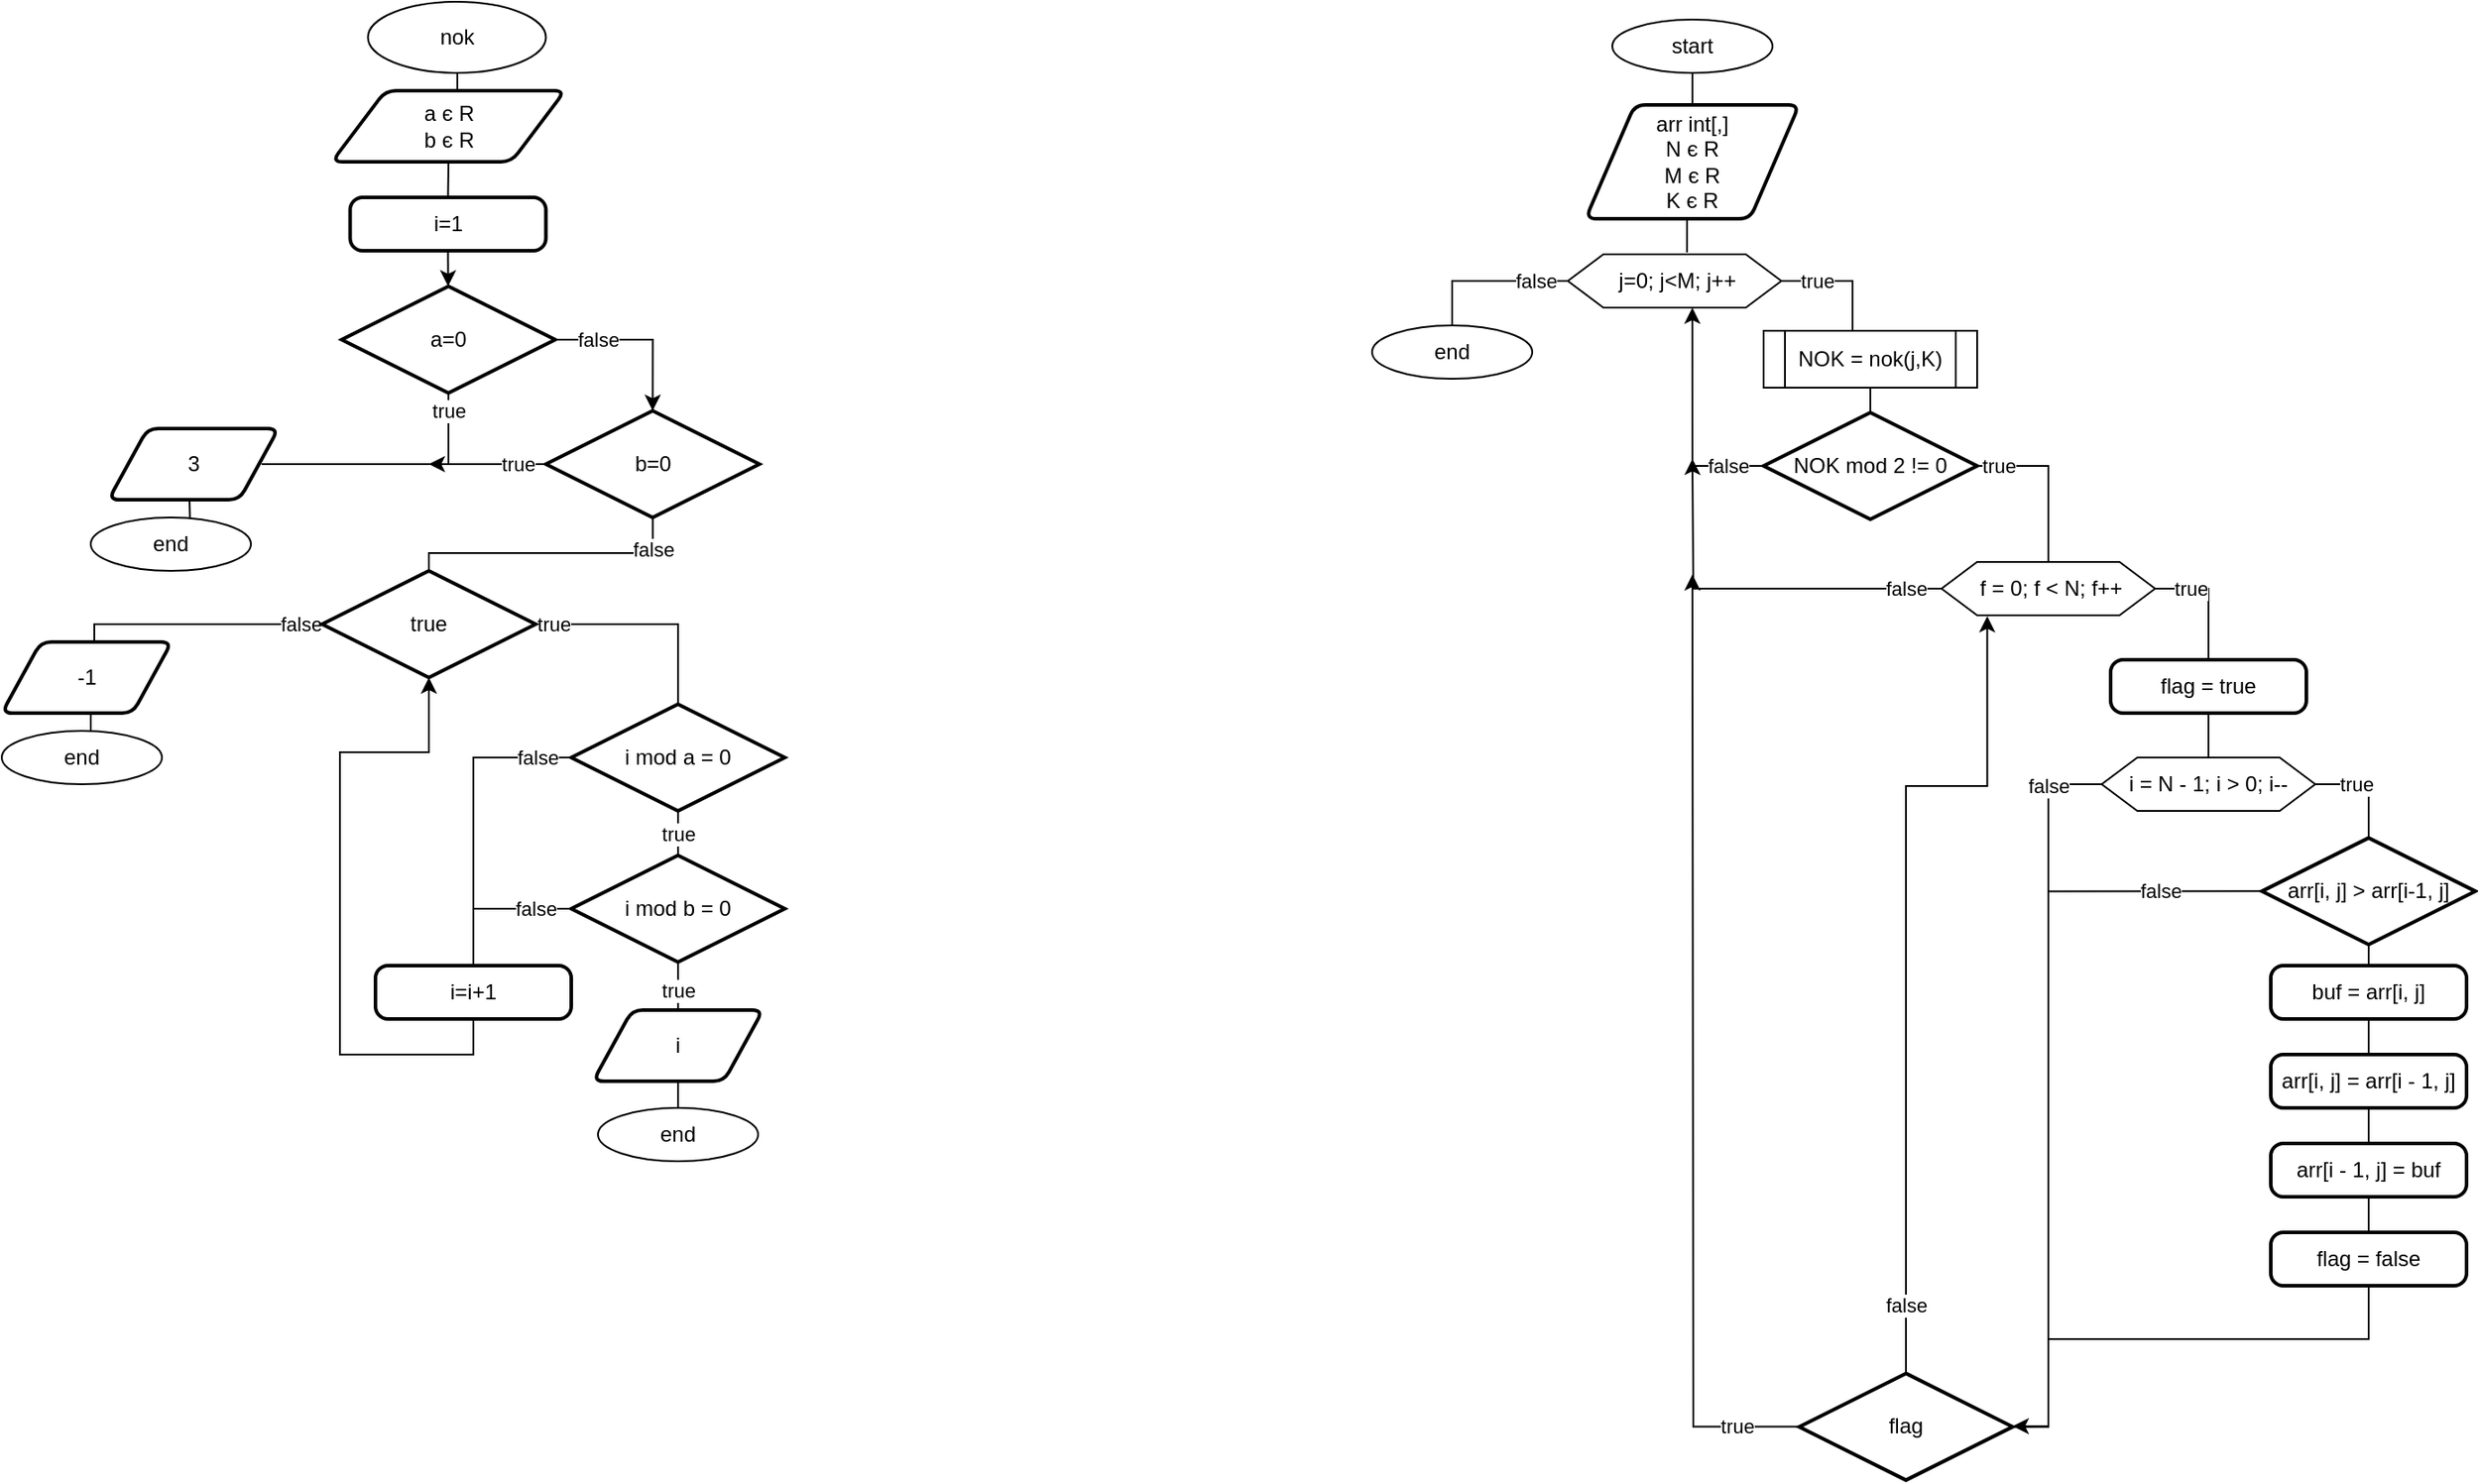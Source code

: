 <mxfile version="15.8.7" type="device"><diagram id="C5RBs43oDa-KdzZeNtuy" name="Page-1"><mxGraphModel dx="1586" dy="1186" grid="1" gridSize="10" guides="1" tooltips="1" connect="1" arrows="1" fold="1" page="1" pageScale="1" pageWidth="827" pageHeight="1169" math="0" shadow="0"><root><mxCell id="WIyWlLk6GJQsqaUBKTNV-0"/><mxCell id="WIyWlLk6GJQsqaUBKTNV-1" parent="WIyWlLk6GJQsqaUBKTNV-0"/><mxCell id="PpRhFt6cT0OIodzWsYb9-0" style="edgeStyle=orthogonalEdgeStyle;rounded=0;orthogonalLoop=1;jettySize=auto;html=1;entryX=0.5;entryY=0;entryDx=0;entryDy=0;endArrow=none;endFill=0;" edge="1" parent="WIyWlLk6GJQsqaUBKTNV-1" source="PpRhFt6cT0OIodzWsYb9-1"><mxGeometry relative="1" as="geometry"><mxPoint x="1185.5" y="120" as="targetPoint"/></mxGeometry></mxCell><mxCell id="PpRhFt6cT0OIodzWsYb9-1" value="start" style="ellipse;whiteSpace=wrap;html=1;" vertex="1" parent="WIyWlLk6GJQsqaUBKTNV-1"><mxGeometry x="1135" y="58" width="90" height="30" as="geometry"/></mxCell><mxCell id="PpRhFt6cT0OIodzWsYb9-2" style="edgeStyle=orthogonalEdgeStyle;rounded=0;orthogonalLoop=1;jettySize=auto;html=1;exitX=0.5;exitY=1;exitDx=0;exitDy=0;endArrow=none;endFill=0;" edge="1" parent="WIyWlLk6GJQsqaUBKTNV-1"><mxGeometry relative="1" as="geometry"><mxPoint x="1185.5" y="150" as="sourcePoint"/><mxPoint x="1185.5" y="150" as="targetPoint"/></mxGeometry></mxCell><mxCell id="PpRhFt6cT0OIodzWsYb9-200" style="edgeStyle=orthogonalEdgeStyle;rounded=0;orthogonalLoop=1;jettySize=auto;html=1;exitX=0.5;exitY=1;exitDx=0;exitDy=0;entryX=0.558;entryY=-0.033;entryDx=0;entryDy=0;entryPerimeter=0;endArrow=none;endFill=0;" edge="1" parent="WIyWlLk6GJQsqaUBKTNV-1" source="PpRhFt6cT0OIodzWsYb9-4" target="PpRhFt6cT0OIodzWsYb9-198"><mxGeometry relative="1" as="geometry"/></mxCell><mxCell id="PpRhFt6cT0OIodzWsYb9-4" value="arr int[,]&lt;br&gt;N є R&lt;br&gt;M є R&lt;br&gt;K є R" style="shape=parallelogram;html=1;strokeWidth=2;perimeter=parallelogramPerimeter;whiteSpace=wrap;rounded=1;arcSize=12;size=0.23;" vertex="1" parent="WIyWlLk6GJQsqaUBKTNV-1"><mxGeometry x="1120" y="106" width="120" height="64" as="geometry"/></mxCell><mxCell id="PpRhFt6cT0OIodzWsYb9-6" style="edgeStyle=orthogonalEdgeStyle;rounded=0;orthogonalLoop=1;jettySize=auto;html=1;exitX=0.5;exitY=1;exitDx=0;exitDy=0;entryX=0.5;entryY=0;entryDx=0;entryDy=0;endArrow=none;endFill=0;" edge="1" parent="WIyWlLk6GJQsqaUBKTNV-1" source="PpRhFt6cT0OIodzWsYb9-7" target="PpRhFt6cT0OIodzWsYb9-15"><mxGeometry relative="1" as="geometry"/></mxCell><mxCell id="PpRhFt6cT0OIodzWsYb9-7" value="a є R&lt;br&gt;b є R" style="shape=parallelogram;html=1;strokeWidth=2;perimeter=parallelogramPerimeter;whiteSpace=wrap;rounded=1;arcSize=12;size=0.23;" vertex="1" parent="WIyWlLk6GJQsqaUBKTNV-1"><mxGeometry x="415.5" y="98" width="131" height="40" as="geometry"/></mxCell><mxCell id="PpRhFt6cT0OIodzWsYb9-9" value="false" style="edgeStyle=orthogonalEdgeStyle;rounded=0;orthogonalLoop=1;jettySize=auto;html=1;exitX=0;exitY=0.5;exitDx=0;exitDy=0;entryX=0.5;entryY=0;entryDx=0;entryDy=0;endArrow=none;endFill=0;exitPerimeter=0;" edge="1" parent="WIyWlLk6GJQsqaUBKTNV-1" source="PpRhFt6cT0OIodzWsYb9-180"><mxGeometry x="-0.82" relative="1" as="geometry"><Array as="points"><mxPoint x="282" y="398"/><mxPoint x="282" y="408"/></Array><mxPoint as="offset"/><mxPoint x="405.25" y="398" as="sourcePoint"/><mxPoint x="285.5" y="408" as="targetPoint"/></mxGeometry></mxCell><mxCell id="PpRhFt6cT0OIodzWsYb9-166" style="edgeStyle=orthogonalEdgeStyle;rounded=0;orthogonalLoop=1;jettySize=auto;html=1;exitX=0.5;exitY=1;exitDx=0;exitDy=0;" edge="1" parent="WIyWlLk6GJQsqaUBKTNV-1" source="PpRhFt6cT0OIodzWsYb9-15" target="PpRhFt6cT0OIodzWsYb9-164"><mxGeometry relative="1" as="geometry"/></mxCell><mxCell id="PpRhFt6cT0OIodzWsYb9-15" value="i=1" style="rounded=1;whiteSpace=wrap;html=1;absoluteArcSize=1;arcSize=14;strokeWidth=2;" vertex="1" parent="WIyWlLk6GJQsqaUBKTNV-1"><mxGeometry x="425.75" y="158" width="110" height="30" as="geometry"/></mxCell><mxCell id="PpRhFt6cT0OIodzWsYb9-18" style="edgeStyle=orthogonalEdgeStyle;rounded=0;orthogonalLoop=1;jettySize=auto;html=1;exitX=0.5;exitY=1;exitDx=0;exitDy=0;entryX=0.596;entryY=0;entryDx=0;entryDy=0;entryPerimeter=0;endArrow=none;endFill=0;" edge="1" parent="WIyWlLk6GJQsqaUBKTNV-1"><mxGeometry relative="1" as="geometry"><Array as="points"><mxPoint x="280" y="448"/><mxPoint x="280" y="468"/></Array><mxPoint x="284" y="448" as="sourcePoint"/><mxPoint x="292.64" y="468" as="targetPoint"/></mxGeometry></mxCell><mxCell id="PpRhFt6cT0OIodzWsYb9-20" style="edgeStyle=orthogonalEdgeStyle;rounded=0;orthogonalLoop=1;jettySize=auto;html=1;exitX=0;exitY=1;exitDx=0;exitDy=0;entryX=0.5;entryY=0;entryDx=0;entryDy=0;endArrow=none;endFill=0;" edge="1" parent="WIyWlLk6GJQsqaUBKTNV-1" source="PpRhFt6cT0OIodzWsYb9-21" target="PpRhFt6cT0OIodzWsYb9-7"><mxGeometry relative="1" as="geometry"><Array as="points"><mxPoint x="486" y="74"/><mxPoint x="486" y="98"/></Array></mxGeometry></mxCell><mxCell id="PpRhFt6cT0OIodzWsYb9-21" value="nok" style="ellipse;whiteSpace=wrap;html=1;" vertex="1" parent="WIyWlLk6GJQsqaUBKTNV-1"><mxGeometry x="435.75" y="48" width="100" height="40" as="geometry"/></mxCell><mxCell id="PpRhFt6cT0OIodzWsYb9-22" value="end" style="ellipse;whiteSpace=wrap;html=1;" vertex="1" parent="WIyWlLk6GJQsqaUBKTNV-1"><mxGeometry x="230" y="458" width="90" height="30" as="geometry"/></mxCell><mxCell id="PpRhFt6cT0OIodzWsYb9-168" value="false" style="edgeStyle=orthogonalEdgeStyle;rounded=0;orthogonalLoop=1;jettySize=auto;html=1;entryX=0.5;entryY=0;entryDx=0;entryDy=0;entryPerimeter=0;" edge="1" parent="WIyWlLk6GJQsqaUBKTNV-1" source="PpRhFt6cT0OIodzWsYb9-164" target="PpRhFt6cT0OIodzWsYb9-167"><mxGeometry x="-0.492" relative="1" as="geometry"><Array as="points"><mxPoint x="596" y="238"/></Array><mxPoint as="offset"/></mxGeometry></mxCell><mxCell id="PpRhFt6cT0OIodzWsYb9-176" value="true" style="edgeStyle=orthogonalEdgeStyle;rounded=0;orthogonalLoop=1;jettySize=auto;html=1;exitX=0.5;exitY=1;exitDx=0;exitDy=0;exitPerimeter=0;endArrow=none;endFill=0;" edge="1" parent="WIyWlLk6GJQsqaUBKTNV-1" source="PpRhFt6cT0OIodzWsYb9-164"><mxGeometry x="-0.862" relative="1" as="geometry"><mxPoint x="375.935" y="308" as="targetPoint"/><Array as="points"><mxPoint x="481" y="308"/></Array><mxPoint as="offset"/></mxGeometry></mxCell><mxCell id="PpRhFt6cT0OIodzWsYb9-164" value="a=0" style="strokeWidth=2;html=1;shape=mxgraph.flowchart.decision;whiteSpace=wrap;fontColor=none;fillColor=default;gradientColor=none;" vertex="1" parent="WIyWlLk6GJQsqaUBKTNV-1"><mxGeometry x="421" y="208" width="120" height="60" as="geometry"/></mxCell><mxCell id="PpRhFt6cT0OIodzWsYb9-169" value="false" style="edgeStyle=orthogonalEdgeStyle;rounded=0;orthogonalLoop=1;jettySize=auto;html=1;" edge="1" parent="WIyWlLk6GJQsqaUBKTNV-1" source="PpRhFt6cT0OIodzWsYb9-167"><mxGeometry x="-0.785" relative="1" as="geometry"><mxPoint x="470" y="378" as="targetPoint"/><Array as="points"><mxPoint x="596" y="358"/><mxPoint x="470" y="358"/><mxPoint x="470" y="378"/></Array><mxPoint as="offset"/></mxGeometry></mxCell><mxCell id="PpRhFt6cT0OIodzWsYb9-177" value="true" style="edgeStyle=orthogonalEdgeStyle;rounded=0;orthogonalLoop=1;jettySize=auto;html=1;endArrow=classic;endFill=1;" edge="1" parent="WIyWlLk6GJQsqaUBKTNV-1" source="PpRhFt6cT0OIodzWsYb9-167"><mxGeometry x="-0.521" relative="1" as="geometry"><mxPoint x="470" y="308" as="targetPoint"/><Array as="points"><mxPoint x="480" y="308"/></Array><mxPoint as="offset"/></mxGeometry></mxCell><mxCell id="PpRhFt6cT0OIodzWsYb9-167" value="b=0" style="strokeWidth=2;html=1;shape=mxgraph.flowchart.decision;whiteSpace=wrap;fontColor=none;fillColor=default;gradientColor=none;" vertex="1" parent="WIyWlLk6GJQsqaUBKTNV-1"><mxGeometry x="535.75" y="278" width="120" height="60" as="geometry"/></mxCell><mxCell id="PpRhFt6cT0OIodzWsYb9-178" style="edgeStyle=orthogonalEdgeStyle;rounded=0;orthogonalLoop=1;jettySize=auto;html=1;exitX=0.5;exitY=1;exitDx=0;exitDy=0;endArrow=none;endFill=0;" edge="1" parent="WIyWlLk6GJQsqaUBKTNV-1" target="PpRhFt6cT0OIodzWsYb9-171"><mxGeometry relative="1" as="geometry"><mxPoint x="335.5" y="328" as="sourcePoint"/></mxGeometry></mxCell><mxCell id="PpRhFt6cT0OIodzWsYb9-171" value="end" style="ellipse;whiteSpace=wrap;html=1;" vertex="1" parent="WIyWlLk6GJQsqaUBKTNV-1"><mxGeometry x="280" y="338" width="90" height="30" as="geometry"/></mxCell><mxCell id="PpRhFt6cT0OIodzWsYb9-183" value="true" style="edgeStyle=orthogonalEdgeStyle;rounded=0;orthogonalLoop=1;jettySize=auto;html=1;exitX=0.5;exitY=1;exitDx=0;exitDy=0;exitPerimeter=0;entryX=0.5;entryY=0;entryDx=0;entryDy=0;entryPerimeter=0;endArrow=none;endFill=0;" edge="1" parent="WIyWlLk6GJQsqaUBKTNV-1" source="PpRhFt6cT0OIodzWsYb9-179" target="PpRhFt6cT0OIodzWsYb9-181"><mxGeometry relative="1" as="geometry"/></mxCell><mxCell id="PpRhFt6cT0OIodzWsYb9-192" value="false" style="edgeStyle=orthogonalEdgeStyle;rounded=0;orthogonalLoop=1;jettySize=auto;html=1;exitX=0.5;exitY=0;exitDx=0;exitDy=0;endArrow=none;endFill=0;startArrow=none;" edge="1" parent="WIyWlLk6GJQsqaUBKTNV-1" source="PpRhFt6cT0OIodzWsYb9-194"><mxGeometry x="-0.771" relative="1" as="geometry"><mxPoint x="515" y="600" as="targetPoint"/><Array as="points"><mxPoint x="495" y="600"/></Array><mxPoint as="offset"/></mxGeometry></mxCell><mxCell id="PpRhFt6cT0OIodzWsYb9-179" value="i mod a = 0" style="strokeWidth=2;html=1;shape=mxgraph.flowchart.decision;whiteSpace=wrap;fontColor=none;fillColor=default;gradientColor=none;" vertex="1" parent="WIyWlLk6GJQsqaUBKTNV-1"><mxGeometry x="550" y="443" width="120" height="60" as="geometry"/></mxCell><mxCell id="PpRhFt6cT0OIodzWsYb9-182" value="true" style="edgeStyle=orthogonalEdgeStyle;rounded=0;orthogonalLoop=1;jettySize=auto;html=1;entryX=0.5;entryY=0;entryDx=0;entryDy=0;entryPerimeter=0;endArrow=none;endFill=0;" edge="1" parent="WIyWlLk6GJQsqaUBKTNV-1" source="PpRhFt6cT0OIodzWsYb9-180" target="PpRhFt6cT0OIodzWsYb9-179"><mxGeometry x="-0.84" relative="1" as="geometry"><mxPoint x="590" y="398" as="sourcePoint"/><mxPoint as="offset"/></mxGeometry></mxCell><mxCell id="PpRhFt6cT0OIodzWsYb9-180" value="true" style="strokeWidth=2;html=1;shape=mxgraph.flowchart.decision;whiteSpace=wrap;fontColor=none;fillColor=default;gradientColor=none;" vertex="1" parent="WIyWlLk6GJQsqaUBKTNV-1"><mxGeometry x="410" y="368" width="120" height="60" as="geometry"/></mxCell><mxCell id="PpRhFt6cT0OIodzWsYb9-184" value="true" style="edgeStyle=orthogonalEdgeStyle;rounded=0;orthogonalLoop=1;jettySize=auto;html=1;endArrow=none;endFill=0;" edge="1" parent="WIyWlLk6GJQsqaUBKTNV-1" source="PpRhFt6cT0OIodzWsYb9-181"><mxGeometry relative="1" as="geometry"><mxPoint x="610" y="618" as="targetPoint"/></mxGeometry></mxCell><mxCell id="PpRhFt6cT0OIodzWsYb9-193" value="false" style="edgeStyle=orthogonalEdgeStyle;rounded=0;orthogonalLoop=1;jettySize=auto;html=1;exitX=0;exitY=0.5;exitDx=0;exitDy=0;exitPerimeter=0;endArrow=none;endFill=0;entryX=0.5;entryY=0;entryDx=0;entryDy=0;" edge="1" parent="WIyWlLk6GJQsqaUBKTNV-1" source="PpRhFt6cT0OIodzWsYb9-181" target="PpRhFt6cT0OIodzWsYb9-194"><mxGeometry x="-0.54" relative="1" as="geometry"><mxPoint x="450" y="558" as="targetPoint"/><mxPoint as="offset"/></mxGeometry></mxCell><mxCell id="PpRhFt6cT0OIodzWsYb9-181" value="i mod b = 0" style="strokeWidth=2;html=1;shape=mxgraph.flowchart.decision;whiteSpace=wrap;fontColor=none;fillColor=default;gradientColor=none;" vertex="1" parent="WIyWlLk6GJQsqaUBKTNV-1"><mxGeometry x="550" y="528" width="120" height="60" as="geometry"/></mxCell><mxCell id="PpRhFt6cT0OIodzWsYb9-189" style="edgeStyle=orthogonalEdgeStyle;rounded=0;orthogonalLoop=1;jettySize=auto;html=1;exitX=0.5;exitY=1;exitDx=0;exitDy=0;entryX=0.5;entryY=0;entryDx=0;entryDy=0;endArrow=none;endFill=0;" edge="1" parent="WIyWlLk6GJQsqaUBKTNV-1" source="PpRhFt6cT0OIodzWsYb9-186" target="PpRhFt6cT0OIodzWsYb9-187"><mxGeometry relative="1" as="geometry"/></mxCell><mxCell id="PpRhFt6cT0OIodzWsYb9-186" value="i" style="shape=parallelogram;html=1;strokeWidth=2;perimeter=parallelogramPerimeter;whiteSpace=wrap;rounded=1;arcSize=12;size=0.23;" vertex="1" parent="WIyWlLk6GJQsqaUBKTNV-1"><mxGeometry x="562.25" y="615" width="95.5" height="40" as="geometry"/></mxCell><mxCell id="PpRhFt6cT0OIodzWsYb9-187" value="end" style="ellipse;whiteSpace=wrap;html=1;" vertex="1" parent="WIyWlLk6GJQsqaUBKTNV-1"><mxGeometry x="565" y="670" width="90" height="30" as="geometry"/></mxCell><mxCell id="PpRhFt6cT0OIodzWsYb9-190" value="-1" style="shape=parallelogram;html=1;strokeWidth=2;perimeter=parallelogramPerimeter;whiteSpace=wrap;rounded=1;arcSize=12;size=0.23;" vertex="1" parent="WIyWlLk6GJQsqaUBKTNV-1"><mxGeometry x="230" y="408" width="95.5" height="40" as="geometry"/></mxCell><mxCell id="PpRhFt6cT0OIodzWsYb9-191" value="3" style="shape=parallelogram;html=1;strokeWidth=2;perimeter=parallelogramPerimeter;whiteSpace=wrap;rounded=1;arcSize=12;size=0.23;" vertex="1" parent="WIyWlLk6GJQsqaUBKTNV-1"><mxGeometry x="290" y="288" width="95.5" height="40" as="geometry"/></mxCell><mxCell id="PpRhFt6cT0OIodzWsYb9-196" style="edgeStyle=orthogonalEdgeStyle;rounded=0;orthogonalLoop=1;jettySize=auto;html=1;exitX=0.5;exitY=1;exitDx=0;exitDy=0;endArrow=classic;endFill=1;entryX=0.5;entryY=1;entryDx=0;entryDy=0;entryPerimeter=0;" edge="1" parent="WIyWlLk6GJQsqaUBKTNV-1" source="PpRhFt6cT0OIodzWsYb9-194" target="PpRhFt6cT0OIodzWsYb9-180"><mxGeometry relative="1" as="geometry"><mxPoint x="415" y="450" as="targetPoint"/><Array as="points"><mxPoint x="495" y="640"/><mxPoint x="420" y="640"/><mxPoint x="420" y="470"/><mxPoint x="470" y="470"/></Array></mxGeometry></mxCell><mxCell id="PpRhFt6cT0OIodzWsYb9-194" value="i=i+1" style="rounded=1;whiteSpace=wrap;html=1;absoluteArcSize=1;arcSize=14;strokeWidth=2;" vertex="1" parent="WIyWlLk6GJQsqaUBKTNV-1"><mxGeometry x="440" y="590" width="110" height="30" as="geometry"/></mxCell><mxCell id="PpRhFt6cT0OIodzWsYb9-195" value="false" style="edgeStyle=orthogonalEdgeStyle;rounded=0;orthogonalLoop=1;jettySize=auto;html=1;exitX=0;exitY=0.5;exitDx=0;exitDy=0;exitPerimeter=0;endArrow=none;endFill=0;" edge="1" parent="WIyWlLk6GJQsqaUBKTNV-1" source="PpRhFt6cT0OIodzWsYb9-179" target="PpRhFt6cT0OIodzWsYb9-194"><mxGeometry x="-0.771" relative="1" as="geometry"><mxPoint x="470" y="588" as="targetPoint"/><mxPoint x="490" y="473" as="sourcePoint"/><Array as="points"/><mxPoint as="offset"/></mxGeometry></mxCell><mxCell id="PpRhFt6cT0OIodzWsYb9-201" value="true" style="edgeStyle=orthogonalEdgeStyle;rounded=0;orthogonalLoop=1;jettySize=auto;html=1;exitX=1;exitY=0.5;exitDx=0;exitDy=0;endArrow=none;endFill=0;entryX=0.5;entryY=0;entryDx=0;entryDy=0;" edge="1" parent="WIyWlLk6GJQsqaUBKTNV-1" source="PpRhFt6cT0OIodzWsYb9-198" target="PpRhFt6cT0OIodzWsYb9-205"><mxGeometry x="-0.487" relative="1" as="geometry"><mxPoint x="1180" y="280" as="targetPoint"/><Array as="points"><mxPoint x="1270" y="205"/></Array><mxPoint as="offset"/></mxGeometry></mxCell><mxCell id="PpRhFt6cT0OIodzWsYb9-202" value="false" style="edgeStyle=orthogonalEdgeStyle;rounded=0;orthogonalLoop=1;jettySize=auto;html=1;exitX=0;exitY=0.5;exitDx=0;exitDy=0;endArrow=none;endFill=0;entryX=0.5;entryY=0;entryDx=0;entryDy=0;" edge="1" parent="WIyWlLk6GJQsqaUBKTNV-1" source="PpRhFt6cT0OIodzWsYb9-198" target="PpRhFt6cT0OIodzWsYb9-203"><mxGeometry x="-0.6" relative="1" as="geometry"><mxPoint x="1040" y="188" as="targetPoint"/><mxPoint x="1080" y="188" as="sourcePoint"/><mxPoint as="offset"/></mxGeometry></mxCell><mxCell id="PpRhFt6cT0OIodzWsYb9-198" value="&amp;nbsp;j=0; j&amp;lt;M; j++" style="shape=hexagon;perimeter=hexagonPerimeter2;whiteSpace=wrap;html=1;fixedSize=1;" vertex="1" parent="WIyWlLk6GJQsqaUBKTNV-1"><mxGeometry x="1110" y="190" width="120" height="30" as="geometry"/></mxCell><mxCell id="PpRhFt6cT0OIodzWsYb9-203" value="end" style="ellipse;whiteSpace=wrap;html=1;" vertex="1" parent="WIyWlLk6GJQsqaUBKTNV-1"><mxGeometry x="1000" y="230" width="90" height="30" as="geometry"/></mxCell><mxCell id="PpRhFt6cT0OIodzWsYb9-209" style="edgeStyle=orthogonalEdgeStyle;rounded=0;orthogonalLoop=1;jettySize=auto;html=1;exitX=0.5;exitY=1;exitDx=0;exitDy=0;entryX=0.5;entryY=0;entryDx=0;entryDy=0;entryPerimeter=0;endArrow=none;endFill=0;" edge="1" parent="WIyWlLk6GJQsqaUBKTNV-1" source="PpRhFt6cT0OIodzWsYb9-205" target="PpRhFt6cT0OIodzWsYb9-208"><mxGeometry relative="1" as="geometry"/></mxCell><mxCell id="PpRhFt6cT0OIodzWsYb9-205" value="NOK = nok(j,K)" style="shape=process;whiteSpace=wrap;html=1;backgroundOutline=1;" vertex="1" parent="WIyWlLk6GJQsqaUBKTNV-1"><mxGeometry x="1220" y="233" width="120" height="32" as="geometry"/></mxCell><mxCell id="PpRhFt6cT0OIodzWsYb9-210" value="false" style="edgeStyle=orthogonalEdgeStyle;rounded=0;orthogonalLoop=1;jettySize=auto;html=1;exitX=0;exitY=0.5;exitDx=0;exitDy=0;exitPerimeter=0;endArrow=classic;endFill=1;entryX=0.583;entryY=1.001;entryDx=0;entryDy=0;entryPerimeter=0;" edge="1" parent="WIyWlLk6GJQsqaUBKTNV-1" source="PpRhFt6cT0OIodzWsYb9-208" target="PpRhFt6cT0OIodzWsYb9-198"><mxGeometry x="-0.69" relative="1" as="geometry"><mxPoint x="1200" y="250" as="targetPoint"/><Array as="points"><mxPoint x="1180" y="309"/></Array><mxPoint as="offset"/></mxGeometry></mxCell><mxCell id="PpRhFt6cT0OIodzWsYb9-211" value="true" style="edgeStyle=orthogonalEdgeStyle;rounded=0;orthogonalLoop=1;jettySize=auto;html=1;endArrow=none;endFill=0;entryX=0.5;entryY=0;entryDx=0;entryDy=0;" edge="1" parent="WIyWlLk6GJQsqaUBKTNV-1" source="PpRhFt6cT0OIodzWsYb9-208" target="PpRhFt6cT0OIodzWsYb9-212"><mxGeometry x="-0.823" relative="1" as="geometry"><mxPoint x="1280" y="395" as="targetPoint"/><Array as="points"><mxPoint x="1380" y="309"/><mxPoint x="1380" y="385"/></Array><mxPoint as="offset"/></mxGeometry></mxCell><mxCell id="PpRhFt6cT0OIodzWsYb9-208" value="NOK mod 2 != 0" style="strokeWidth=2;html=1;shape=mxgraph.flowchart.decision;whiteSpace=wrap;fontColor=none;fillColor=default;gradientColor=none;" vertex="1" parent="WIyWlLk6GJQsqaUBKTNV-1"><mxGeometry x="1220" y="279" width="120" height="60" as="geometry"/></mxCell><mxCell id="PpRhFt6cT0OIodzWsYb9-213" style="edgeStyle=orthogonalEdgeStyle;rounded=0;orthogonalLoop=1;jettySize=auto;html=1;endArrow=classic;endFill=1;" edge="1" parent="WIyWlLk6GJQsqaUBKTNV-1" source="PpRhFt6cT0OIodzWsYb9-212"><mxGeometry relative="1" as="geometry"><mxPoint x="1180" y="305" as="targetPoint"/></mxGeometry></mxCell><mxCell id="PpRhFt6cT0OIodzWsYb9-215" value="false" style="edgeStyle=orthogonalEdgeStyle;rounded=0;orthogonalLoop=1;jettySize=auto;html=1;endArrow=none;endFill=0;" edge="1" parent="WIyWlLk6GJQsqaUBKTNV-1" source="PpRhFt6cT0OIodzWsYb9-212"><mxGeometry x="-0.6" relative="1" as="geometry"><mxPoint x="1220" y="378" as="targetPoint"/><mxPoint as="offset"/></mxGeometry></mxCell><mxCell id="PpRhFt6cT0OIodzWsYb9-217" value="true" style="edgeStyle=orthogonalEdgeStyle;rounded=0;orthogonalLoop=1;jettySize=auto;html=1;entryX=0.5;entryY=0;entryDx=0;entryDy=0;endArrow=none;endFill=0;" edge="1" parent="WIyWlLk6GJQsqaUBKTNV-1" source="PpRhFt6cT0OIodzWsYb9-212" target="PpRhFt6cT0OIodzWsYb9-216"><mxGeometry x="-0.429" relative="1" as="geometry"><Array as="points"><mxPoint x="1470" y="378"/></Array><mxPoint as="offset"/></mxGeometry></mxCell><mxCell id="PpRhFt6cT0OIodzWsYb9-212" value="&amp;nbsp;f = 0; f &amp;lt; N; f++" style="shape=hexagon;perimeter=hexagonPerimeter2;whiteSpace=wrap;html=1;fixedSize=1;" vertex="1" parent="WIyWlLk6GJQsqaUBKTNV-1"><mxGeometry x="1320" y="363" width="120" height="30" as="geometry"/></mxCell><mxCell id="PpRhFt6cT0OIodzWsYb9-219" style="edgeStyle=orthogonalEdgeStyle;rounded=0;orthogonalLoop=1;jettySize=auto;html=1;entryX=0.5;entryY=0;entryDx=0;entryDy=0;endArrow=none;endFill=0;" edge="1" parent="WIyWlLk6GJQsqaUBKTNV-1" source="PpRhFt6cT0OIodzWsYb9-216" target="PpRhFt6cT0OIodzWsYb9-218"><mxGeometry relative="1" as="geometry"/></mxCell><mxCell id="PpRhFt6cT0OIodzWsYb9-216" value="flag = true" style="rounded=1;whiteSpace=wrap;html=1;absoluteArcSize=1;arcSize=14;strokeWidth=2;" vertex="1" parent="WIyWlLk6GJQsqaUBKTNV-1"><mxGeometry x="1415" y="418" width="110" height="30" as="geometry"/></mxCell><mxCell id="PpRhFt6cT0OIodzWsYb9-221" value="true" style="edgeStyle=orthogonalEdgeStyle;rounded=0;orthogonalLoop=1;jettySize=auto;html=1;entryX=0.5;entryY=0;entryDx=0;entryDy=0;entryPerimeter=0;endArrow=none;endFill=0;" edge="1" parent="WIyWlLk6GJQsqaUBKTNV-1" source="PpRhFt6cT0OIodzWsYb9-218" target="PpRhFt6cT0OIodzWsYb9-220"><mxGeometry x="-0.565" relative="1" as="geometry"><Array as="points"><mxPoint x="1560" y="488"/><mxPoint x="1560" y="540"/></Array><mxPoint as="offset"/></mxGeometry></mxCell><mxCell id="PpRhFt6cT0OIodzWsYb9-218" value="i = N - 1; i &amp;gt; 0; i--" style="shape=hexagon;perimeter=hexagonPerimeter2;whiteSpace=wrap;html=1;fixedSize=1;" vertex="1" parent="WIyWlLk6GJQsqaUBKTNV-1"><mxGeometry x="1410" y="473" width="120" height="30" as="geometry"/></mxCell><mxCell id="PpRhFt6cT0OIodzWsYb9-225" value="false" style="edgeStyle=orthogonalEdgeStyle;rounded=0;orthogonalLoop=1;jettySize=auto;html=1;exitX=0;exitY=0.5;exitDx=0;exitDy=0;endArrow=none;endFill=0;entryX=1;entryY=0.5;entryDx=0;entryDy=0;entryPerimeter=0;" edge="1" parent="WIyWlLk6GJQsqaUBKTNV-1" source="PpRhFt6cT0OIodzWsYb9-218" target="PpRhFt6cT0OIodzWsYb9-224"><mxGeometry x="-0.85" relative="1" as="geometry"><mxPoint x="1330" y="590" as="targetPoint"/><Array as="points"><mxPoint x="1380" y="488"/><mxPoint x="1380" y="849"/></Array><mxPoint as="offset"/></mxGeometry></mxCell><mxCell id="PpRhFt6cT0OIodzWsYb9-229" value="false" style="edgeStyle=orthogonalEdgeStyle;rounded=0;orthogonalLoop=1;jettySize=auto;html=1;exitX=0;exitY=0.5;exitDx=0;exitDy=0;exitPerimeter=0;entryX=1;entryY=0.5;entryDx=0;entryDy=0;endArrow=none;endFill=0;entryPerimeter=0;" edge="1" parent="WIyWlLk6GJQsqaUBKTNV-1" source="PpRhFt6cT0OIodzWsYb9-220" target="PpRhFt6cT0OIodzWsYb9-224"><mxGeometry x="-0.741" relative="1" as="geometry"><Array as="points"><mxPoint x="1380" y="548"/><mxPoint x="1380" y="849"/></Array><mxPoint as="offset"/></mxGeometry></mxCell><mxCell id="PpRhFt6cT0OIodzWsYb9-234" style="edgeStyle=orthogonalEdgeStyle;rounded=0;orthogonalLoop=1;jettySize=auto;html=1;exitX=0.5;exitY=1;exitDx=0;exitDy=0;exitPerimeter=0;entryX=0.5;entryY=0;entryDx=0;entryDy=0;endArrow=none;endFill=0;" edge="1" parent="WIyWlLk6GJQsqaUBKTNV-1" source="PpRhFt6cT0OIodzWsYb9-220" target="PpRhFt6cT0OIodzWsYb9-230"><mxGeometry relative="1" as="geometry"/></mxCell><mxCell id="PpRhFt6cT0OIodzWsYb9-220" value="arr[i, j] &amp;gt; arr[i-1, j]" style="strokeWidth=2;html=1;shape=mxgraph.flowchart.decision;whiteSpace=wrap;fontColor=none;fillColor=default;gradientColor=none;" vertex="1" parent="WIyWlLk6GJQsqaUBKTNV-1"><mxGeometry x="1500" y="518.17" width="120" height="60" as="geometry"/></mxCell><mxCell id="PpRhFt6cT0OIodzWsYb9-226" style="edgeStyle=orthogonalEdgeStyle;rounded=0;orthogonalLoop=1;jettySize=auto;html=1;entryX=0.214;entryY=1.017;entryDx=0;entryDy=0;entryPerimeter=0;endArrow=classic;endFill=1;" edge="1" parent="WIyWlLk6GJQsqaUBKTNV-1" source="PpRhFt6cT0OIodzWsYb9-224" target="PpRhFt6cT0OIodzWsYb9-212"><mxGeometry relative="1" as="geometry"><Array as="points"><mxPoint x="1300" y="489"/><mxPoint x="1346" y="489"/></Array></mxGeometry></mxCell><mxCell id="PpRhFt6cT0OIodzWsYb9-227" value="false" style="edgeLabel;html=1;align=center;verticalAlign=middle;resizable=0;points=[];" vertex="1" connectable="0" parent="PpRhFt6cT0OIodzWsYb9-226"><mxGeometry x="-0.798" y="-1" relative="1" as="geometry"><mxPoint x="-1" y="9" as="offset"/></mxGeometry></mxCell><mxCell id="PpRhFt6cT0OIodzWsYb9-228" value="true" style="edgeStyle=orthogonalEdgeStyle;rounded=0;orthogonalLoop=1;jettySize=auto;html=1;endArrow=classic;endFill=1;" edge="1" parent="WIyWlLk6GJQsqaUBKTNV-1" source="PpRhFt6cT0OIodzWsYb9-224"><mxGeometry x="-0.869" relative="1" as="geometry"><mxPoint x="1180" y="370" as="targetPoint"/><mxPoint as="offset"/></mxGeometry></mxCell><mxCell id="PpRhFt6cT0OIodzWsYb9-224" value="flag" style="strokeWidth=2;html=1;shape=mxgraph.flowchart.decision;whiteSpace=wrap;fontColor=none;fillColor=default;gradientColor=none;" vertex="1" parent="WIyWlLk6GJQsqaUBKTNV-1"><mxGeometry x="1240" y="819.33" width="120" height="60" as="geometry"/></mxCell><mxCell id="PpRhFt6cT0OIodzWsYb9-235" style="edgeStyle=orthogonalEdgeStyle;rounded=0;orthogonalLoop=1;jettySize=auto;html=1;exitX=0.5;exitY=1;exitDx=0;exitDy=0;entryX=0.5;entryY=0;entryDx=0;entryDy=0;endArrow=none;endFill=0;" edge="1" parent="WIyWlLk6GJQsqaUBKTNV-1" source="PpRhFt6cT0OIodzWsYb9-230" target="PpRhFt6cT0OIodzWsYb9-231"><mxGeometry relative="1" as="geometry"/></mxCell><mxCell id="PpRhFt6cT0OIodzWsYb9-230" value="buf = arr[i, j]" style="rounded=1;whiteSpace=wrap;html=1;absoluteArcSize=1;arcSize=14;strokeWidth=2;" vertex="1" parent="WIyWlLk6GJQsqaUBKTNV-1"><mxGeometry x="1505" y="590" width="110" height="30" as="geometry"/></mxCell><mxCell id="PpRhFt6cT0OIodzWsYb9-236" style="edgeStyle=orthogonalEdgeStyle;rounded=0;orthogonalLoop=1;jettySize=auto;html=1;exitX=0.5;exitY=1;exitDx=0;exitDy=0;entryX=0.5;entryY=0;entryDx=0;entryDy=0;endArrow=none;endFill=0;" edge="1" parent="WIyWlLk6GJQsqaUBKTNV-1" source="PpRhFt6cT0OIodzWsYb9-231" target="PpRhFt6cT0OIodzWsYb9-232"><mxGeometry relative="1" as="geometry"/></mxCell><mxCell id="PpRhFt6cT0OIodzWsYb9-231" value="arr[i, j] = arr[i - 1, j]" style="rounded=1;whiteSpace=wrap;html=1;absoluteArcSize=1;arcSize=14;strokeWidth=2;" vertex="1" parent="WIyWlLk6GJQsqaUBKTNV-1"><mxGeometry x="1505" y="640" width="110" height="30" as="geometry"/></mxCell><mxCell id="PpRhFt6cT0OIodzWsYb9-238" style="edgeStyle=orthogonalEdgeStyle;rounded=0;orthogonalLoop=1;jettySize=auto;html=1;endArrow=none;endFill=0;" edge="1" parent="WIyWlLk6GJQsqaUBKTNV-1" source="PpRhFt6cT0OIodzWsYb9-232" target="PpRhFt6cT0OIodzWsYb9-237"><mxGeometry relative="1" as="geometry"/></mxCell><mxCell id="PpRhFt6cT0OIodzWsYb9-232" value="arr[i - 1, j] = buf" style="rounded=1;whiteSpace=wrap;html=1;absoluteArcSize=1;arcSize=14;strokeWidth=2;" vertex="1" parent="WIyWlLk6GJQsqaUBKTNV-1"><mxGeometry x="1505" y="690" width="110" height="30" as="geometry"/></mxCell><mxCell id="PpRhFt6cT0OIodzWsYb9-239" style="edgeStyle=orthogonalEdgeStyle;rounded=0;orthogonalLoop=1;jettySize=auto;html=1;endArrow=classic;endFill=1;" edge="1" parent="WIyWlLk6GJQsqaUBKTNV-1" source="PpRhFt6cT0OIodzWsYb9-237" target="PpRhFt6cT0OIodzWsYb9-224"><mxGeometry relative="1" as="geometry"><mxPoint x="1380" y="560" as="targetPoint"/><Array as="points"><mxPoint x="1560" y="800"/><mxPoint x="1380" y="800"/><mxPoint x="1380" y="849"/></Array></mxGeometry></mxCell><mxCell id="PpRhFt6cT0OIodzWsYb9-237" value="flag = false" style="rounded=1;whiteSpace=wrap;html=1;absoluteArcSize=1;arcSize=14;strokeWidth=2;" vertex="1" parent="WIyWlLk6GJQsqaUBKTNV-1"><mxGeometry x="1505" y="740" width="110" height="30" as="geometry"/></mxCell></root></mxGraphModel></diagram></mxfile>